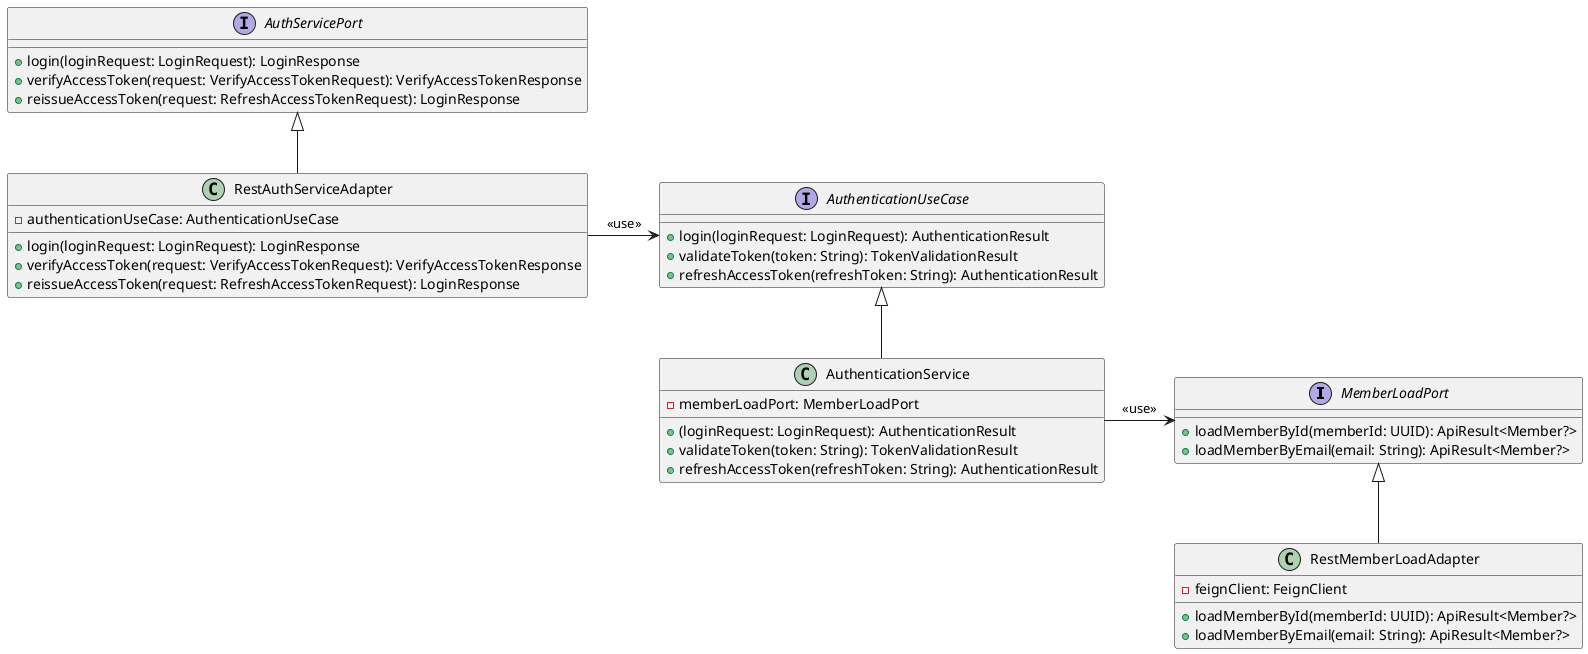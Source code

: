 @startuml


interface MemberLoadPort {
    + loadMemberById(memberId: UUID): ApiResult<Member?>
    + loadMemberByEmail(email: String): ApiResult<Member?>
}

interface AuthenticationUseCase {
    + login(loginRequest: LoginRequest): AuthenticationResult
    + validateToken(token: String): TokenValidationResult
    + refreshAccessToken(refreshToken: String): AuthenticationResult
}

interface AuthServicePort {
    + login(loginRequest: LoginRequest): LoginResponse
    + verifyAccessToken(request: VerifyAccessTokenRequest): VerifyAccessTokenResponse
    + reissueAccessToken(request: RefreshAccessTokenRequest): LoginResponse
}

class RestMemberLoadAdapter {
    - feignClient: FeignClient
    +loadMemberById(memberId: UUID): ApiResult<Member?>
    +loadMemberByEmail(email: String): ApiResult<Member?>
}

class AuthenticationService {
    - memberLoadPort: MemberLoadPort
    + (loginRequest: LoginRequest): AuthenticationResult
    + validateToken(token: String): TokenValidationResult
    + refreshAccessToken(refreshToken: String): AuthenticationResult
}

class RestAuthServiceAdapter {
    - authenticationUseCase: AuthenticationUseCase
    + login(loginRequest: LoginRequest): LoginResponse
    + verifyAccessToken(request: VerifyAccessTokenRequest): VerifyAccessTokenResponse
    + reissueAccessToken(request: RefreshAccessTokenRequest): LoginResponse
}

AuthServicePort <|-- RestAuthServiceAdapter
MemberLoadPort <|-- RestMemberLoadAdapter
AuthenticationUseCase <|-- AuthenticationService
AuthenticationService -> MemberLoadPort: <<use>>
RestAuthServiceAdapter -> AuthenticationUseCase: <<use>>
@enduml
